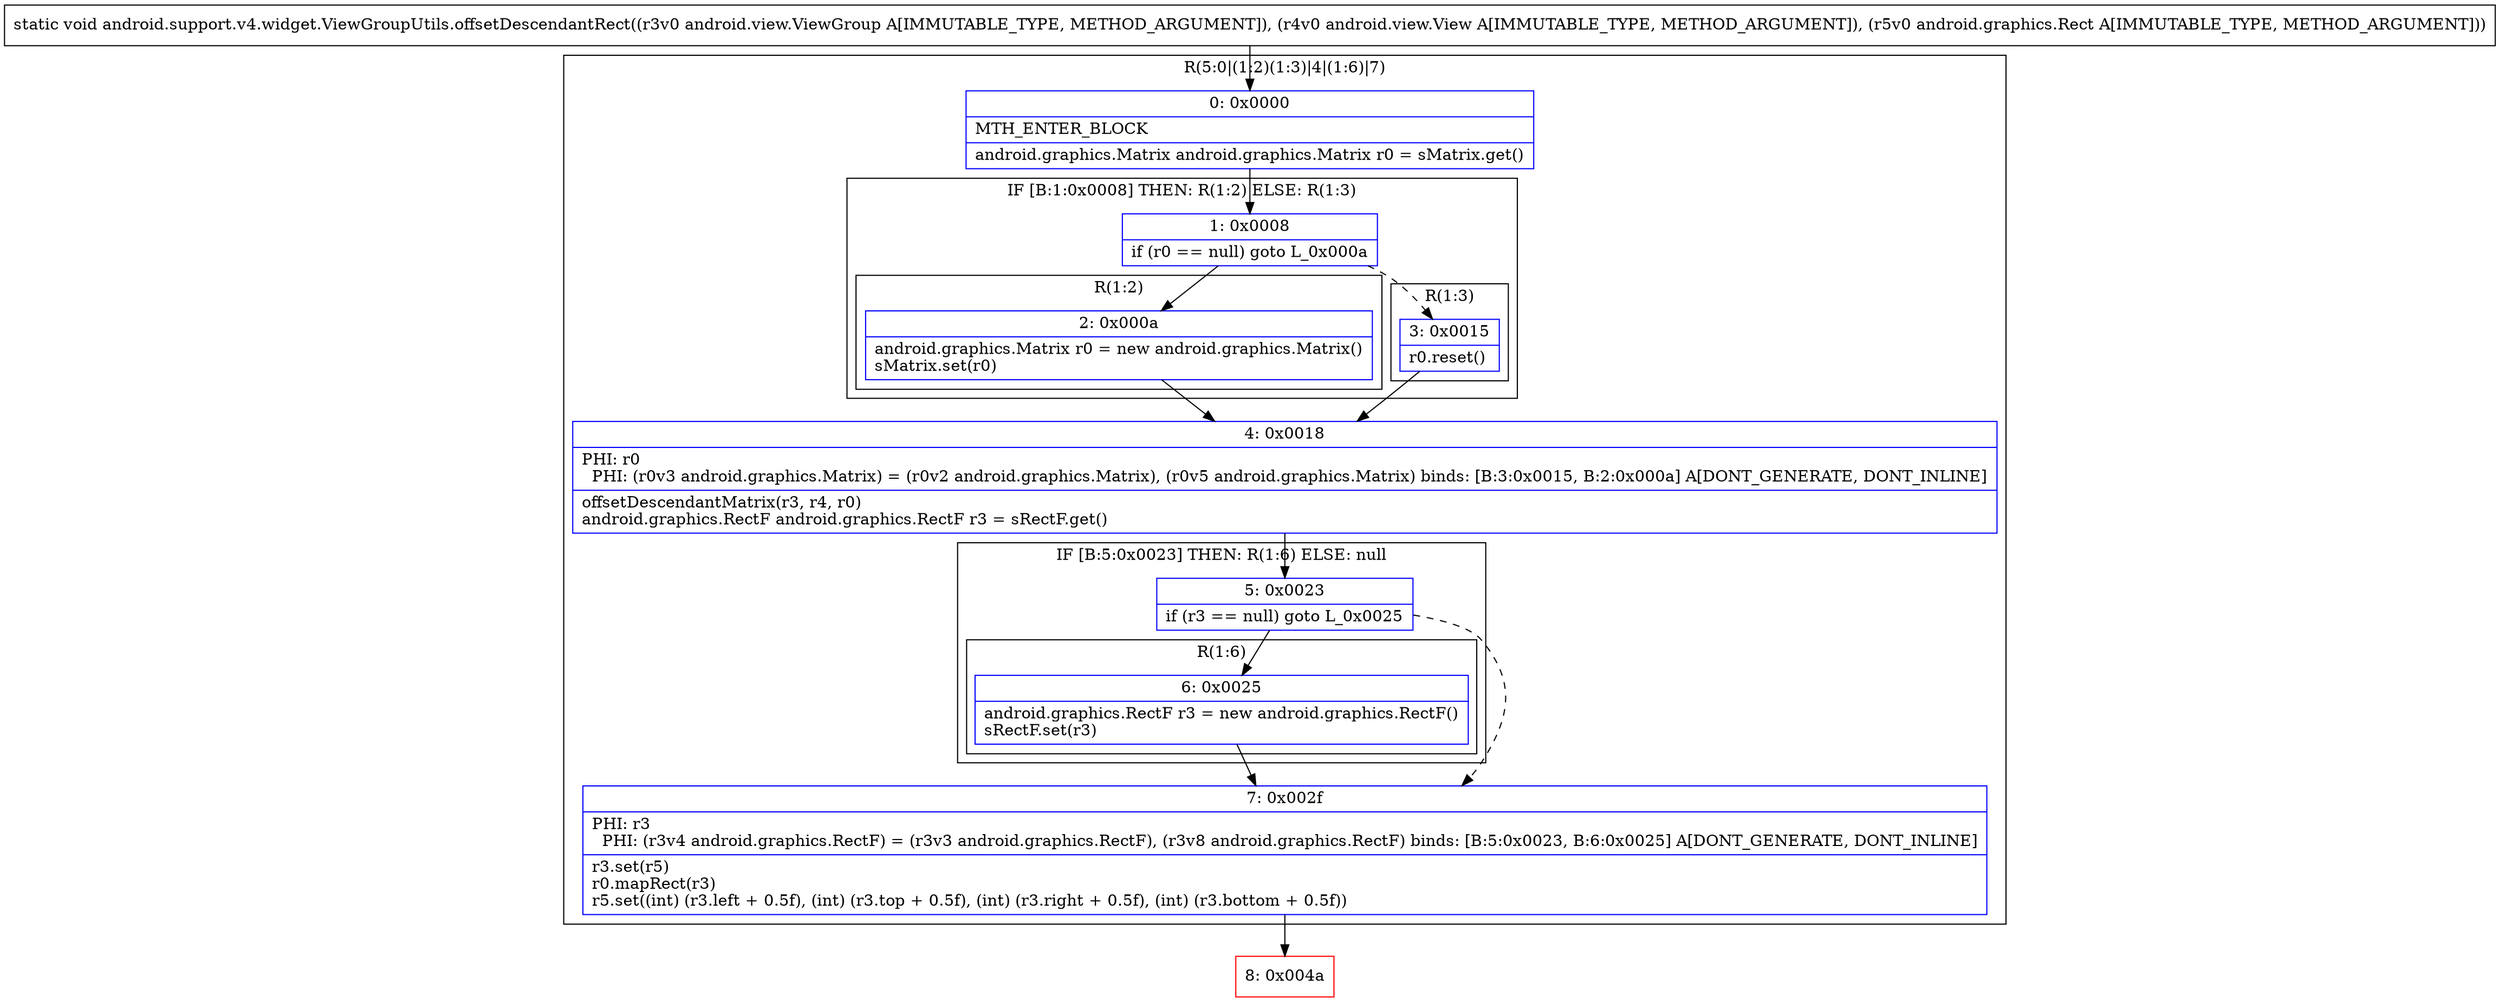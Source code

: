 digraph "CFG forandroid.support.v4.widget.ViewGroupUtils.offsetDescendantRect(Landroid\/view\/ViewGroup;Landroid\/view\/View;Landroid\/graphics\/Rect;)V" {
subgraph cluster_Region_1726013332 {
label = "R(5:0|(1:2)(1:3)|4|(1:6)|7)";
node [shape=record,color=blue];
Node_0 [shape=record,label="{0\:\ 0x0000|MTH_ENTER_BLOCK\l|android.graphics.Matrix android.graphics.Matrix r0 = sMatrix.get()\l}"];
subgraph cluster_IfRegion_1270718002 {
label = "IF [B:1:0x0008] THEN: R(1:2) ELSE: R(1:3)";
node [shape=record,color=blue];
Node_1 [shape=record,label="{1\:\ 0x0008|if (r0 == null) goto L_0x000a\l}"];
subgraph cluster_Region_764978275 {
label = "R(1:2)";
node [shape=record,color=blue];
Node_2 [shape=record,label="{2\:\ 0x000a|android.graphics.Matrix r0 = new android.graphics.Matrix()\lsMatrix.set(r0)\l}"];
}
subgraph cluster_Region_362228159 {
label = "R(1:3)";
node [shape=record,color=blue];
Node_3 [shape=record,label="{3\:\ 0x0015|r0.reset()\l}"];
}
}
Node_4 [shape=record,label="{4\:\ 0x0018|PHI: r0 \l  PHI: (r0v3 android.graphics.Matrix) = (r0v2 android.graphics.Matrix), (r0v5 android.graphics.Matrix) binds: [B:3:0x0015, B:2:0x000a] A[DONT_GENERATE, DONT_INLINE]\l|offsetDescendantMatrix(r3, r4, r0)\landroid.graphics.RectF android.graphics.RectF r3 = sRectF.get()\l}"];
subgraph cluster_IfRegion_498614660 {
label = "IF [B:5:0x0023] THEN: R(1:6) ELSE: null";
node [shape=record,color=blue];
Node_5 [shape=record,label="{5\:\ 0x0023|if (r3 == null) goto L_0x0025\l}"];
subgraph cluster_Region_1978357990 {
label = "R(1:6)";
node [shape=record,color=blue];
Node_6 [shape=record,label="{6\:\ 0x0025|android.graphics.RectF r3 = new android.graphics.RectF()\lsRectF.set(r3)\l}"];
}
}
Node_7 [shape=record,label="{7\:\ 0x002f|PHI: r3 \l  PHI: (r3v4 android.graphics.RectF) = (r3v3 android.graphics.RectF), (r3v8 android.graphics.RectF) binds: [B:5:0x0023, B:6:0x0025] A[DONT_GENERATE, DONT_INLINE]\l|r3.set(r5)\lr0.mapRect(r3)\lr5.set((int) (r3.left + 0.5f), (int) (r3.top + 0.5f), (int) (r3.right + 0.5f), (int) (r3.bottom + 0.5f))\l}"];
}
Node_8 [shape=record,color=red,label="{8\:\ 0x004a}"];
MethodNode[shape=record,label="{static void android.support.v4.widget.ViewGroupUtils.offsetDescendantRect((r3v0 android.view.ViewGroup A[IMMUTABLE_TYPE, METHOD_ARGUMENT]), (r4v0 android.view.View A[IMMUTABLE_TYPE, METHOD_ARGUMENT]), (r5v0 android.graphics.Rect A[IMMUTABLE_TYPE, METHOD_ARGUMENT])) }"];
MethodNode -> Node_0;
Node_0 -> Node_1;
Node_1 -> Node_2;
Node_1 -> Node_3[style=dashed];
Node_2 -> Node_4;
Node_3 -> Node_4;
Node_4 -> Node_5;
Node_5 -> Node_6;
Node_5 -> Node_7[style=dashed];
Node_6 -> Node_7;
Node_7 -> Node_8;
}

